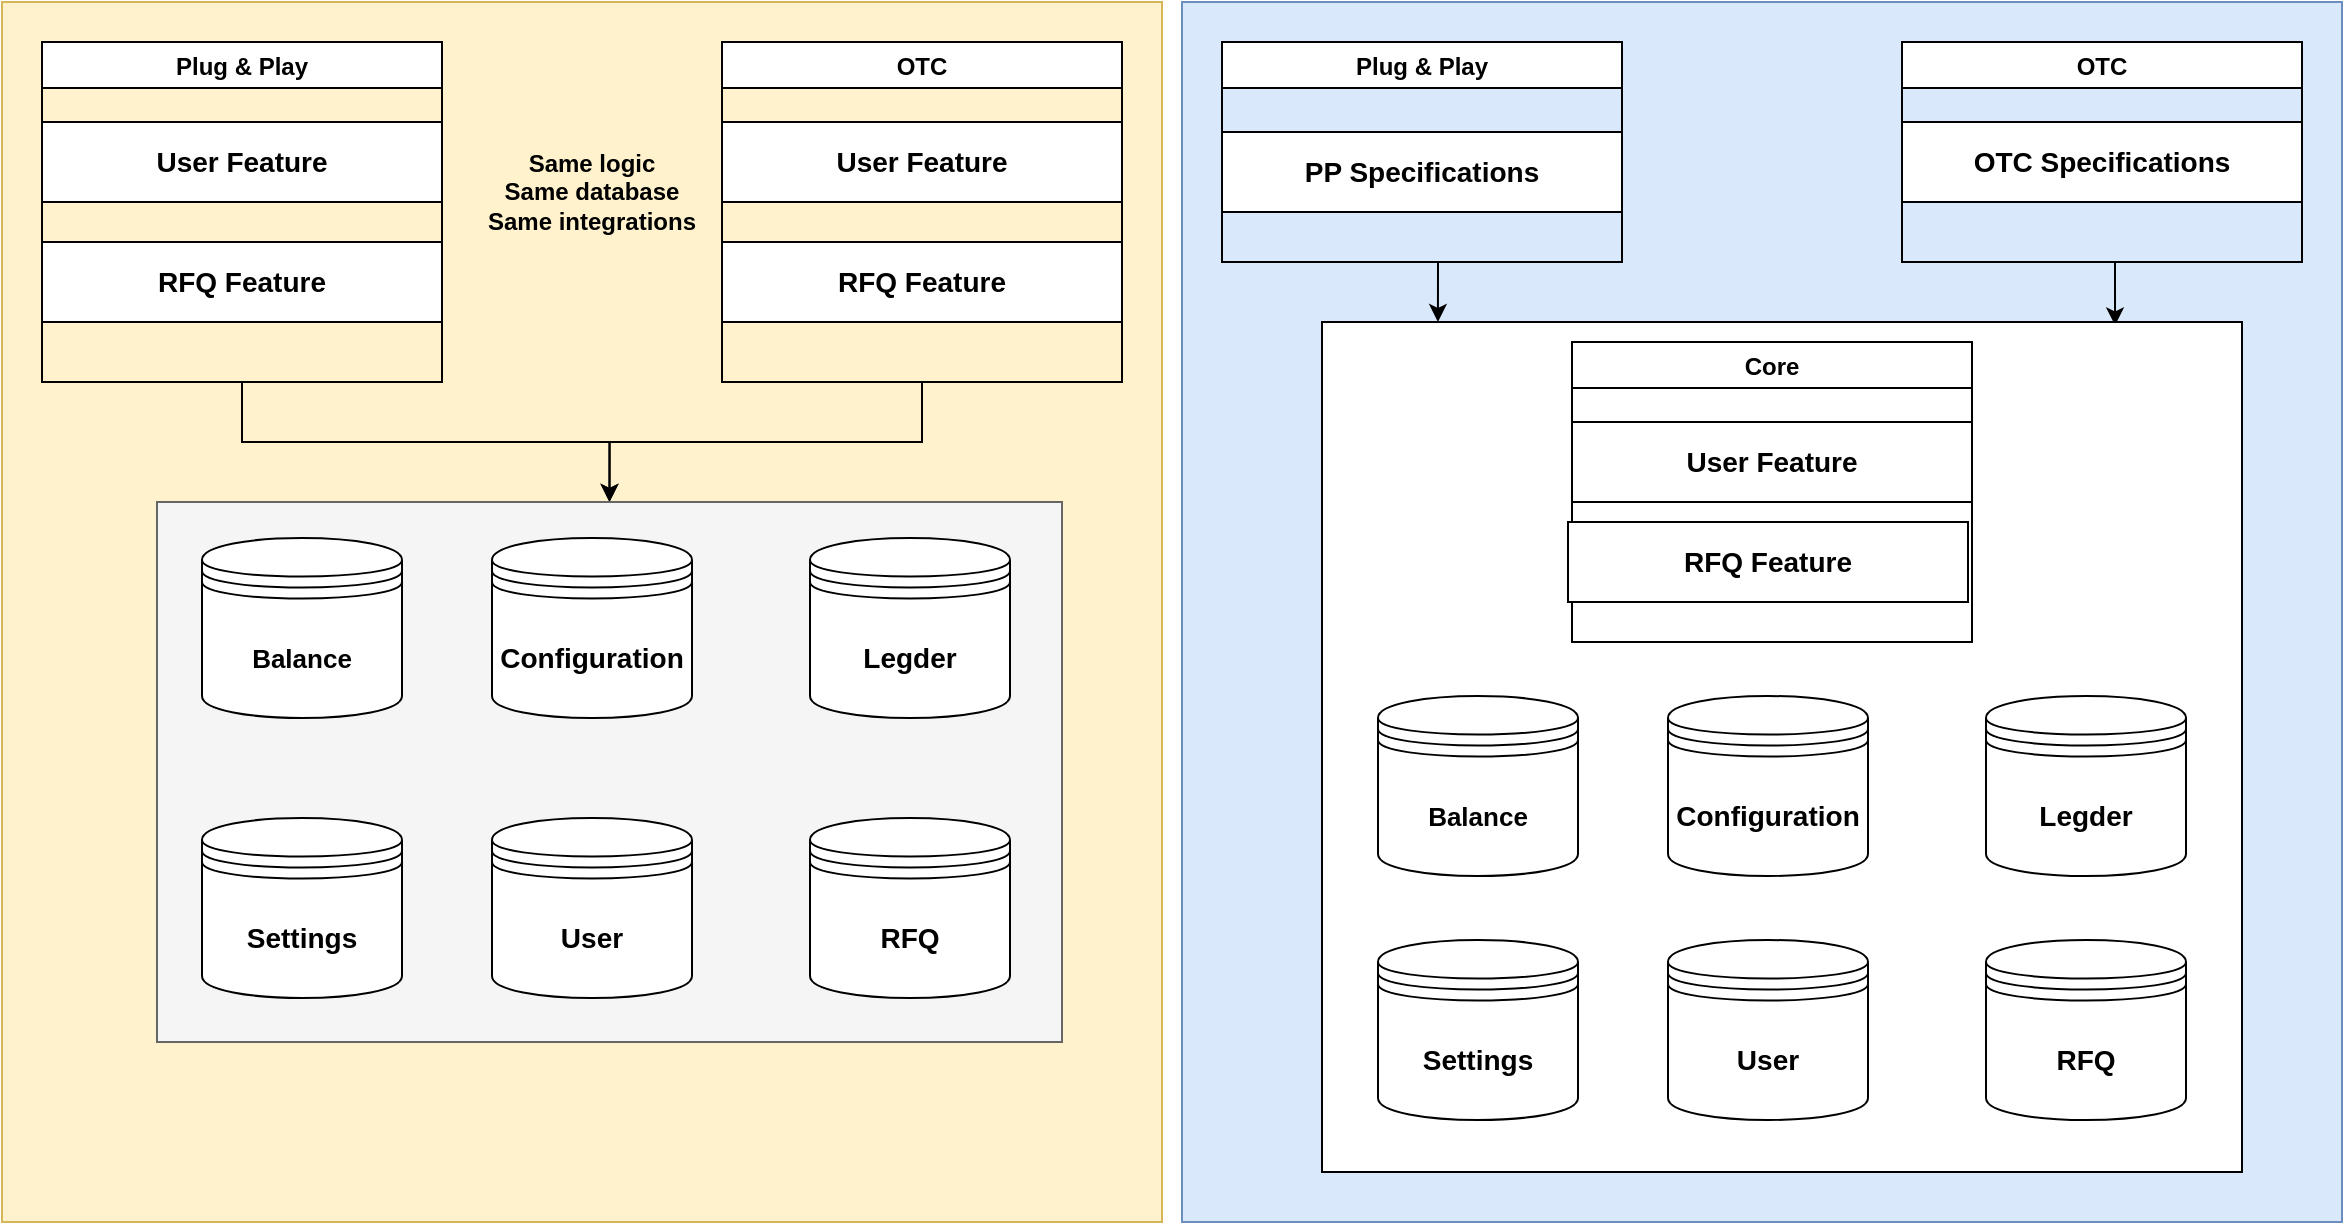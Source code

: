 <mxfile version="15.1.4" type="github">
  <diagram name="Page-1" id="e7e014a7-5840-1c2e-5031-d8a46d1fe8dd">
    <mxGraphModel dx="1570" dy="970" grid="1" gridSize="10" guides="1" tooltips="1" connect="1" arrows="1" fold="1" page="1" pageScale="1" pageWidth="1169" pageHeight="826" background="none" math="0" shadow="0">
      <root>
        <mxCell id="0" />
        <mxCell id="1" parent="0" />
        <mxCell id="j9lvFV2EmUe2_3ZarSQt-80" value="" style="rounded=0;whiteSpace=wrap;html=1;fontSize=13;fillColor=#e1d5e7;strokeColor=#9673a6;" vertex="1" parent="1">
          <mxGeometry x="130" y="280" width="500" height="270" as="geometry" />
        </mxCell>
        <mxCell id="j9lvFV2EmUe2_3ZarSQt-58" value="" style="rounded=0;whiteSpace=wrap;html=1;fillColor=#fff2cc;strokeColor=#d6b656;" vertex="1" parent="1">
          <mxGeometry x="80" y="30" width="580" height="610" as="geometry" />
        </mxCell>
        <mxCell id="j9lvFV2EmUe2_3ZarSQt-82" style="edgeStyle=orthogonalEdgeStyle;rounded=0;orthogonalLoop=1;jettySize=auto;html=1;exitX=0.5;exitY=1;exitDx=0;exitDy=0;fontSize=13;" edge="1" parent="1" source="j9lvFV2EmUe2_3ZarSQt-43" target="j9lvFV2EmUe2_3ZarSQt-81">
          <mxGeometry relative="1" as="geometry" />
        </mxCell>
        <mxCell id="j9lvFV2EmUe2_3ZarSQt-43" value="Plug &amp; Play" style="swimlane;" vertex="1" parent="1">
          <mxGeometry x="100" y="50" width="200" height="170" as="geometry" />
        </mxCell>
        <mxCell id="j9lvFV2EmUe2_3ZarSQt-48" value="User Feature" style="rounded=0;whiteSpace=wrap;html=1;fontStyle=1;fontSize=14;" vertex="1" parent="j9lvFV2EmUe2_3ZarSQt-43">
          <mxGeometry y="40" width="200" height="40" as="geometry" />
        </mxCell>
        <mxCell id="j9lvFV2EmUe2_3ZarSQt-83" style="edgeStyle=orthogonalEdgeStyle;rounded=0;orthogonalLoop=1;jettySize=auto;html=1;exitX=0.5;exitY=1;exitDx=0;exitDy=0;fontSize=13;entryX=0.5;entryY=0;entryDx=0;entryDy=0;" edge="1" parent="1" source="j9lvFV2EmUe2_3ZarSQt-44" target="j9lvFV2EmUe2_3ZarSQt-81">
          <mxGeometry relative="1" as="geometry">
            <mxPoint x="380.0" y="280" as="targetPoint" />
          </mxGeometry>
        </mxCell>
        <mxCell id="j9lvFV2EmUe2_3ZarSQt-44" value="OTC" style="swimlane;" vertex="1" parent="1">
          <mxGeometry x="440" y="50" width="200" height="170" as="geometry" />
        </mxCell>
        <mxCell id="j9lvFV2EmUe2_3ZarSQt-50" value="User Feature" style="rounded=0;whiteSpace=wrap;html=1;fontStyle=1;fontSize=14;" vertex="1" parent="j9lvFV2EmUe2_3ZarSQt-44">
          <mxGeometry y="40" width="200" height="40" as="geometry" />
        </mxCell>
        <mxCell id="j9lvFV2EmUe2_3ZarSQt-49" value="RFQ Feature" style="rounded=0;whiteSpace=wrap;html=1;fontStyle=1;fontSize=14;" vertex="1" parent="1">
          <mxGeometry x="100" y="150" width="200" height="40" as="geometry" />
        </mxCell>
        <mxCell id="j9lvFV2EmUe2_3ZarSQt-51" value="RFQ Feature" style="rounded=0;whiteSpace=wrap;html=1;fontStyle=1;fontSize=14;" vertex="1" parent="1">
          <mxGeometry x="440" y="150" width="200" height="40" as="geometry" />
        </mxCell>
        <mxCell id="j9lvFV2EmUe2_3ZarSQt-59" value="Same logic&lt;br&gt;Same database&lt;br&gt;Same integrations" style="text;html=1;strokeColor=none;fillColor=none;align=center;verticalAlign=middle;whiteSpace=wrap;rounded=0;fontStyle=1" vertex="1" parent="1">
          <mxGeometry x="310" y="100" width="130" height="50" as="geometry" />
        </mxCell>
        <mxCell id="j9lvFV2EmUe2_3ZarSQt-60" value="" style="rounded=0;whiteSpace=wrap;html=1;fillColor=#dae8fc;strokeColor=#6c8ebf;" vertex="1" parent="1">
          <mxGeometry x="670" y="30" width="580" height="610" as="geometry" />
        </mxCell>
        <mxCell id="j9lvFV2EmUe2_3ZarSQt-85" style="edgeStyle=orthogonalEdgeStyle;rounded=0;orthogonalLoop=1;jettySize=auto;html=1;exitX=0.5;exitY=1;exitDx=0;exitDy=0;entryX=0.126;entryY=0;entryDx=0;entryDy=0;entryPerimeter=0;fontSize=13;" edge="1" parent="1" source="j9lvFV2EmUe2_3ZarSQt-62" target="j9lvFV2EmUe2_3ZarSQt-84">
          <mxGeometry relative="1" as="geometry" />
        </mxCell>
        <mxCell id="j9lvFV2EmUe2_3ZarSQt-62" value="Plug &amp; Play" style="swimlane;" vertex="1" parent="1">
          <mxGeometry x="690" y="50" width="200" height="110" as="geometry" />
        </mxCell>
        <mxCell id="j9lvFV2EmUe2_3ZarSQt-86" style="edgeStyle=orthogonalEdgeStyle;rounded=0;orthogonalLoop=1;jettySize=auto;html=1;exitX=0.5;exitY=1;exitDx=0;exitDy=0;entryX=0.862;entryY=0.004;entryDx=0;entryDy=0;entryPerimeter=0;fontSize=13;" edge="1" parent="1" source="j9lvFV2EmUe2_3ZarSQt-64" target="j9lvFV2EmUe2_3ZarSQt-84">
          <mxGeometry relative="1" as="geometry" />
        </mxCell>
        <mxCell id="j9lvFV2EmUe2_3ZarSQt-64" value="OTC" style="swimlane;" vertex="1" parent="1">
          <mxGeometry x="1030" y="50" width="200" height="110" as="geometry" />
        </mxCell>
        <mxCell id="j9lvFV2EmUe2_3ZarSQt-65" value="OTC Specifications" style="rounded=0;whiteSpace=wrap;html=1;fontStyle=1;fontSize=14;" vertex="1" parent="j9lvFV2EmUe2_3ZarSQt-64">
          <mxGeometry y="40" width="200" height="40" as="geometry" />
        </mxCell>
        <mxCell id="j9lvFV2EmUe2_3ZarSQt-74" value="PP Specifications" style="rounded=0;whiteSpace=wrap;html=1;fontStyle=1;fontSize=14;" vertex="1" parent="1">
          <mxGeometry x="690" y="95" width="200" height="40" as="geometry" />
        </mxCell>
        <mxCell id="j9lvFV2EmUe2_3ZarSQt-81" value="" style="rounded=0;whiteSpace=wrap;html=1;fontSize=13;fillColor=#f5f5f5;strokeColor=#666666;fontColor=#333333;" vertex="1" parent="1">
          <mxGeometry x="157.5" y="280" width="452.5" height="270" as="geometry" />
        </mxCell>
        <mxCell id="j9lvFV2EmUe2_3ZarSQt-55" value="RFQ" style="shape=datastore;whiteSpace=wrap;html=1;fontStyle=1;fontSize=14;" vertex="1" parent="1">
          <mxGeometry x="484" y="438" width="100" height="90" as="geometry" />
        </mxCell>
        <mxCell id="j9lvFV2EmUe2_3ZarSQt-54" value="Legder" style="shape=datastore;whiteSpace=wrap;html=1;fontStyle=1;fontSize=14;" vertex="1" parent="1">
          <mxGeometry x="484" y="298" width="100" height="90" as="geometry" />
        </mxCell>
        <mxCell id="j9lvFV2EmUe2_3ZarSQt-53" value="Configuration" style="shape=datastore;whiteSpace=wrap;html=1;fontStyle=1;fontSize=14;" vertex="1" parent="1">
          <mxGeometry x="325" y="298" width="100" height="90" as="geometry" />
        </mxCell>
        <mxCell id="j9lvFV2EmUe2_3ZarSQt-41" value="Balance" style="shape=datastore;whiteSpace=wrap;html=1;fontStyle=1;fontSize=13;" vertex="1" parent="1">
          <mxGeometry x="180" y="298" width="100" height="90" as="geometry" />
        </mxCell>
        <mxCell id="j9lvFV2EmUe2_3ZarSQt-57" value="Settings" style="shape=datastore;whiteSpace=wrap;html=1;fontStyle=1;fontSize=14;" vertex="1" parent="1">
          <mxGeometry x="180" y="438" width="100" height="90" as="geometry" />
        </mxCell>
        <mxCell id="j9lvFV2EmUe2_3ZarSQt-56" value="User" style="shape=datastore;whiteSpace=wrap;html=1;fontStyle=1;fontSize=14;" vertex="1" parent="1">
          <mxGeometry x="325" y="438" width="100" height="90" as="geometry" />
        </mxCell>
        <mxCell id="j9lvFV2EmUe2_3ZarSQt-84" value="" style="rounded=0;whiteSpace=wrap;html=1;fontSize=13;" vertex="1" parent="1">
          <mxGeometry x="740" y="190" width="460" height="425" as="geometry" />
        </mxCell>
        <mxCell id="j9lvFV2EmUe2_3ZarSQt-61" value="Balance" style="shape=datastore;whiteSpace=wrap;html=1;fontStyle=1;fontSize=13;" vertex="1" parent="1">
          <mxGeometry x="768" y="377" width="100" height="90" as="geometry" />
        </mxCell>
        <mxCell id="j9lvFV2EmUe2_3ZarSQt-68" value="Configuration" style="shape=datastore;whiteSpace=wrap;html=1;fontStyle=1;fontSize=14;" vertex="1" parent="1">
          <mxGeometry x="913" y="377" width="100" height="90" as="geometry" />
        </mxCell>
        <mxCell id="j9lvFV2EmUe2_3ZarSQt-69" value="Legder" style="shape=datastore;whiteSpace=wrap;html=1;fontStyle=1;fontSize=14;" vertex="1" parent="1">
          <mxGeometry x="1072" y="377" width="100" height="90" as="geometry" />
        </mxCell>
        <mxCell id="j9lvFV2EmUe2_3ZarSQt-70" value="RFQ" style="shape=datastore;whiteSpace=wrap;html=1;fontStyle=1;fontSize=14;" vertex="1" parent="1">
          <mxGeometry x="1072" y="499" width="100" height="90" as="geometry" />
        </mxCell>
        <mxCell id="j9lvFV2EmUe2_3ZarSQt-71" value="User" style="shape=datastore;whiteSpace=wrap;html=1;fontStyle=1;fontSize=14;" vertex="1" parent="1">
          <mxGeometry x="913" y="499" width="100" height="90" as="geometry" />
        </mxCell>
        <mxCell id="j9lvFV2EmUe2_3ZarSQt-72" value="Settings" style="shape=datastore;whiteSpace=wrap;html=1;fontStyle=1;fontSize=14;" vertex="1" parent="1">
          <mxGeometry x="768" y="499" width="100" height="90" as="geometry" />
        </mxCell>
        <mxCell id="j9lvFV2EmUe2_3ZarSQt-75" value="Core" style="swimlane;startSize=23;" vertex="1" parent="1">
          <mxGeometry x="865" y="200" width="200" height="150" as="geometry" />
        </mxCell>
        <mxCell id="j9lvFV2EmUe2_3ZarSQt-63" value="User Feature" style="rounded=0;whiteSpace=wrap;html=1;fontStyle=1;fontSize=14;" vertex="1" parent="j9lvFV2EmUe2_3ZarSQt-75">
          <mxGeometry y="40" width="200" height="40" as="geometry" />
        </mxCell>
        <mxCell id="j9lvFV2EmUe2_3ZarSQt-66" value="RFQ Feature" style="rounded=0;whiteSpace=wrap;html=1;fontStyle=1;fontSize=14;" vertex="1" parent="1">
          <mxGeometry x="863" y="290" width="200" height="40" as="geometry" />
        </mxCell>
      </root>
    </mxGraphModel>
  </diagram>
</mxfile>
